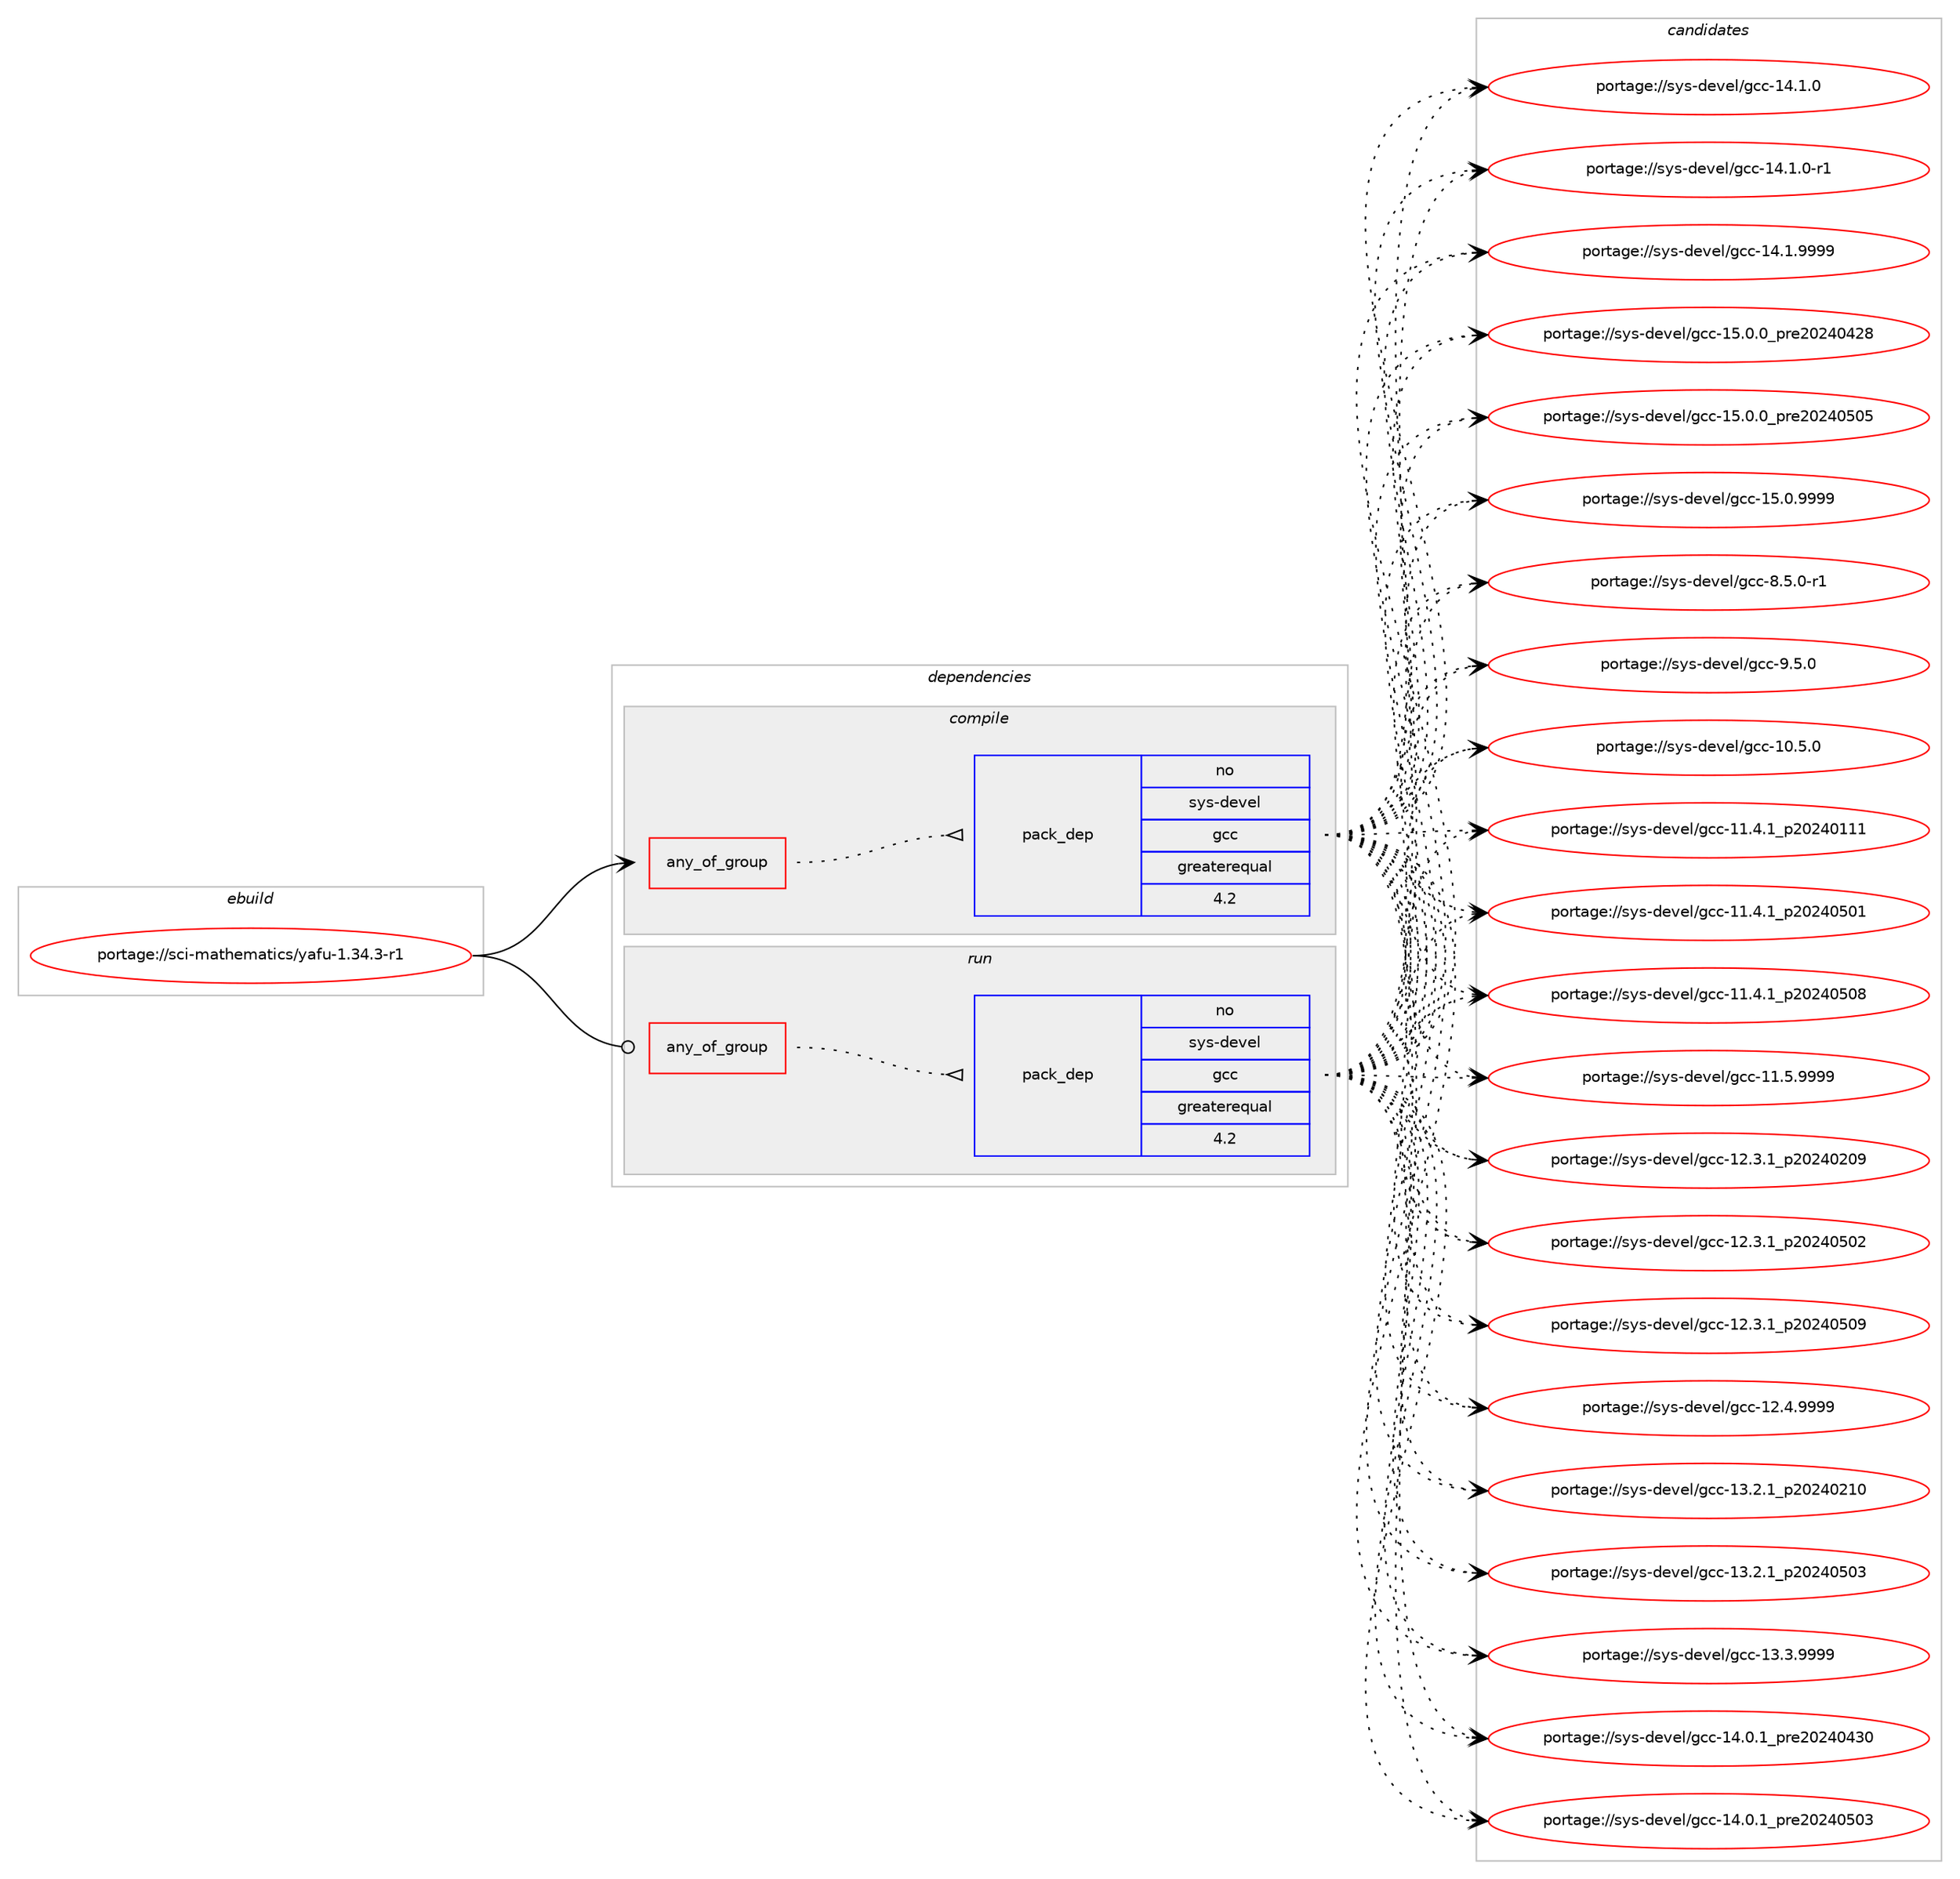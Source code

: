 digraph prolog {

# *************
# Graph options
# *************

newrank=true;
concentrate=true;
compound=true;
graph [rankdir=LR,fontname=Helvetica,fontsize=10,ranksep=1.5];#, ranksep=2.5, nodesep=0.2];
edge  [arrowhead=vee];
node  [fontname=Helvetica,fontsize=10];

# **********
# The ebuild
# **********

subgraph cluster_leftcol {
color=gray;
rank=same;
label=<<i>ebuild</i>>;
id [label="portage://sci-mathematics/yafu-1.34.3-r1", color=red, width=4, href="../sci-mathematics/yafu-1.34.3-r1.svg"];
}

# ****************
# The dependencies
# ****************

subgraph cluster_midcol {
color=gray;
label=<<i>dependencies</i>>;
subgraph cluster_compile {
fillcolor="#eeeeee";
style=filled;
label=<<i>compile</i>>;
subgraph any26 {
dependency1324 [label=<<TABLE BORDER="0" CELLBORDER="1" CELLSPACING="0" CELLPADDING="4"><TR><TD CELLPADDING="10">any_of_group</TD></TR></TABLE>>, shape=none, color=red];subgraph pack406 {
dependency1325 [label=<<TABLE BORDER="0" CELLBORDER="1" CELLSPACING="0" CELLPADDING="4" WIDTH="220"><TR><TD ROWSPAN="6" CELLPADDING="30">pack_dep</TD></TR><TR><TD WIDTH="110">no</TD></TR><TR><TD>sys-devel</TD></TR><TR><TD>gcc</TD></TR><TR><TD>greaterequal</TD></TR><TR><TD>4.2</TD></TR></TABLE>>, shape=none, color=blue];
}
dependency1324:e -> dependency1325:w [weight=20,style="dotted",arrowhead="oinv"];
# *** BEGIN UNKNOWN DEPENDENCY TYPE (TODO) ***
# dependency1324 -> package_dependency(portage://sci-mathematics/yafu-1.34.3-r1,install,no,sys-devel,clang-runtime,none,[,,],any_different_slot,[use(enable(openmp),none)])
# *** END UNKNOWN DEPENDENCY TYPE (TODO) ***

}
id:e -> dependency1324:w [weight=20,style="solid",arrowhead="vee"];
# *** BEGIN UNKNOWN DEPENDENCY TYPE (TODO) ***
# id -> package_dependency(portage://sci-mathematics/yafu-1.34.3-r1,install,no,dev-libs,gmp,none,[,,],[slot(0),equal],[])
# *** END UNKNOWN DEPENDENCY TYPE (TODO) ***

# *** BEGIN UNKNOWN DEPENDENCY TYPE (TODO) ***
# id -> package_dependency(portage://sci-mathematics/yafu-1.34.3-r1,install,no,sci-mathematics,gmp-ecm,none,[,,],[],[])
# *** END UNKNOWN DEPENDENCY TYPE (TODO) ***

}
subgraph cluster_compileandrun {
fillcolor="#eeeeee";
style=filled;
label=<<i>compile and run</i>>;
}
subgraph cluster_run {
fillcolor="#eeeeee";
style=filled;
label=<<i>run</i>>;
subgraph any27 {
dependency1326 [label=<<TABLE BORDER="0" CELLBORDER="1" CELLSPACING="0" CELLPADDING="4"><TR><TD CELLPADDING="10">any_of_group</TD></TR></TABLE>>, shape=none, color=red];subgraph pack407 {
dependency1327 [label=<<TABLE BORDER="0" CELLBORDER="1" CELLSPACING="0" CELLPADDING="4" WIDTH="220"><TR><TD ROWSPAN="6" CELLPADDING="30">pack_dep</TD></TR><TR><TD WIDTH="110">no</TD></TR><TR><TD>sys-devel</TD></TR><TR><TD>gcc</TD></TR><TR><TD>greaterequal</TD></TR><TR><TD>4.2</TD></TR></TABLE>>, shape=none, color=blue];
}
dependency1326:e -> dependency1327:w [weight=20,style="dotted",arrowhead="oinv"];
# *** BEGIN UNKNOWN DEPENDENCY TYPE (TODO) ***
# dependency1326 -> package_dependency(portage://sci-mathematics/yafu-1.34.3-r1,run,no,sys-devel,clang-runtime,none,[,,],any_different_slot,[use(enable(openmp),none)])
# *** END UNKNOWN DEPENDENCY TYPE (TODO) ***

}
id:e -> dependency1326:w [weight=20,style="solid",arrowhead="odot"];
# *** BEGIN UNKNOWN DEPENDENCY TYPE (TODO) ***
# id -> package_dependency(portage://sci-mathematics/yafu-1.34.3-r1,run,no,dev-libs,gmp,none,[,,],[slot(0),equal],[])
# *** END UNKNOWN DEPENDENCY TYPE (TODO) ***

# *** BEGIN UNKNOWN DEPENDENCY TYPE (TODO) ***
# id -> package_dependency(portage://sci-mathematics/yafu-1.34.3-r1,run,no,sci-mathematics,gmp-ecm,none,[,,],[],[])
# *** END UNKNOWN DEPENDENCY TYPE (TODO) ***

}
}

# **************
# The candidates
# **************

subgraph cluster_choices {
rank=same;
color=gray;
label=<<i>candidates</i>>;

subgraph choice406 {
color=black;
nodesep=1;
choice1151211154510010111810110847103999945494846534648 [label="portage://sys-devel/gcc-10.5.0", color=red, width=4,href="../sys-devel/gcc-10.5.0.svg"];
choice1151211154510010111810110847103999945494946524649951125048505248494949 [label="portage://sys-devel/gcc-11.4.1_p20240111", color=red, width=4,href="../sys-devel/gcc-11.4.1_p20240111.svg"];
choice1151211154510010111810110847103999945494946524649951125048505248534849 [label="portage://sys-devel/gcc-11.4.1_p20240501", color=red, width=4,href="../sys-devel/gcc-11.4.1_p20240501.svg"];
choice1151211154510010111810110847103999945494946524649951125048505248534856 [label="portage://sys-devel/gcc-11.4.1_p20240508", color=red, width=4,href="../sys-devel/gcc-11.4.1_p20240508.svg"];
choice1151211154510010111810110847103999945494946534657575757 [label="portage://sys-devel/gcc-11.5.9999", color=red, width=4,href="../sys-devel/gcc-11.5.9999.svg"];
choice1151211154510010111810110847103999945495046514649951125048505248504857 [label="portage://sys-devel/gcc-12.3.1_p20240209", color=red, width=4,href="../sys-devel/gcc-12.3.1_p20240209.svg"];
choice1151211154510010111810110847103999945495046514649951125048505248534850 [label="portage://sys-devel/gcc-12.3.1_p20240502", color=red, width=4,href="../sys-devel/gcc-12.3.1_p20240502.svg"];
choice1151211154510010111810110847103999945495046514649951125048505248534857 [label="portage://sys-devel/gcc-12.3.1_p20240509", color=red, width=4,href="../sys-devel/gcc-12.3.1_p20240509.svg"];
choice1151211154510010111810110847103999945495046524657575757 [label="portage://sys-devel/gcc-12.4.9999", color=red, width=4,href="../sys-devel/gcc-12.4.9999.svg"];
choice1151211154510010111810110847103999945495146504649951125048505248504948 [label="portage://sys-devel/gcc-13.2.1_p20240210", color=red, width=4,href="../sys-devel/gcc-13.2.1_p20240210.svg"];
choice1151211154510010111810110847103999945495146504649951125048505248534851 [label="portage://sys-devel/gcc-13.2.1_p20240503", color=red, width=4,href="../sys-devel/gcc-13.2.1_p20240503.svg"];
choice1151211154510010111810110847103999945495146514657575757 [label="portage://sys-devel/gcc-13.3.9999", color=red, width=4,href="../sys-devel/gcc-13.3.9999.svg"];
choice1151211154510010111810110847103999945495246484649951121141015048505248525148 [label="portage://sys-devel/gcc-14.0.1_pre20240430", color=red, width=4,href="../sys-devel/gcc-14.0.1_pre20240430.svg"];
choice1151211154510010111810110847103999945495246484649951121141015048505248534851 [label="portage://sys-devel/gcc-14.0.1_pre20240503", color=red, width=4,href="../sys-devel/gcc-14.0.1_pre20240503.svg"];
choice1151211154510010111810110847103999945495246494648 [label="portage://sys-devel/gcc-14.1.0", color=red, width=4,href="../sys-devel/gcc-14.1.0.svg"];
choice11512111545100101118101108471039999454952464946484511449 [label="portage://sys-devel/gcc-14.1.0-r1", color=red, width=4,href="../sys-devel/gcc-14.1.0-r1.svg"];
choice1151211154510010111810110847103999945495246494657575757 [label="portage://sys-devel/gcc-14.1.9999", color=red, width=4,href="../sys-devel/gcc-14.1.9999.svg"];
choice1151211154510010111810110847103999945495346484648951121141015048505248525056 [label="portage://sys-devel/gcc-15.0.0_pre20240428", color=red, width=4,href="../sys-devel/gcc-15.0.0_pre20240428.svg"];
choice1151211154510010111810110847103999945495346484648951121141015048505248534853 [label="portage://sys-devel/gcc-15.0.0_pre20240505", color=red, width=4,href="../sys-devel/gcc-15.0.0_pre20240505.svg"];
choice1151211154510010111810110847103999945495346484657575757 [label="portage://sys-devel/gcc-15.0.9999", color=red, width=4,href="../sys-devel/gcc-15.0.9999.svg"];
choice115121115451001011181011084710399994556465346484511449 [label="portage://sys-devel/gcc-8.5.0-r1", color=red, width=4,href="../sys-devel/gcc-8.5.0-r1.svg"];
choice11512111545100101118101108471039999455746534648 [label="portage://sys-devel/gcc-9.5.0", color=red, width=4,href="../sys-devel/gcc-9.5.0.svg"];
dependency1325:e -> choice1151211154510010111810110847103999945494846534648:w [style=dotted,weight="100"];
dependency1325:e -> choice1151211154510010111810110847103999945494946524649951125048505248494949:w [style=dotted,weight="100"];
dependency1325:e -> choice1151211154510010111810110847103999945494946524649951125048505248534849:w [style=dotted,weight="100"];
dependency1325:e -> choice1151211154510010111810110847103999945494946524649951125048505248534856:w [style=dotted,weight="100"];
dependency1325:e -> choice1151211154510010111810110847103999945494946534657575757:w [style=dotted,weight="100"];
dependency1325:e -> choice1151211154510010111810110847103999945495046514649951125048505248504857:w [style=dotted,weight="100"];
dependency1325:e -> choice1151211154510010111810110847103999945495046514649951125048505248534850:w [style=dotted,weight="100"];
dependency1325:e -> choice1151211154510010111810110847103999945495046514649951125048505248534857:w [style=dotted,weight="100"];
dependency1325:e -> choice1151211154510010111810110847103999945495046524657575757:w [style=dotted,weight="100"];
dependency1325:e -> choice1151211154510010111810110847103999945495146504649951125048505248504948:w [style=dotted,weight="100"];
dependency1325:e -> choice1151211154510010111810110847103999945495146504649951125048505248534851:w [style=dotted,weight="100"];
dependency1325:e -> choice1151211154510010111810110847103999945495146514657575757:w [style=dotted,weight="100"];
dependency1325:e -> choice1151211154510010111810110847103999945495246484649951121141015048505248525148:w [style=dotted,weight="100"];
dependency1325:e -> choice1151211154510010111810110847103999945495246484649951121141015048505248534851:w [style=dotted,weight="100"];
dependency1325:e -> choice1151211154510010111810110847103999945495246494648:w [style=dotted,weight="100"];
dependency1325:e -> choice11512111545100101118101108471039999454952464946484511449:w [style=dotted,weight="100"];
dependency1325:e -> choice1151211154510010111810110847103999945495246494657575757:w [style=dotted,weight="100"];
dependency1325:e -> choice1151211154510010111810110847103999945495346484648951121141015048505248525056:w [style=dotted,weight="100"];
dependency1325:e -> choice1151211154510010111810110847103999945495346484648951121141015048505248534853:w [style=dotted,weight="100"];
dependency1325:e -> choice1151211154510010111810110847103999945495346484657575757:w [style=dotted,weight="100"];
dependency1325:e -> choice115121115451001011181011084710399994556465346484511449:w [style=dotted,weight="100"];
dependency1325:e -> choice11512111545100101118101108471039999455746534648:w [style=dotted,weight="100"];
}
subgraph choice407 {
color=black;
nodesep=1;
choice1151211154510010111810110847103999945494846534648 [label="portage://sys-devel/gcc-10.5.0", color=red, width=4,href="../sys-devel/gcc-10.5.0.svg"];
choice1151211154510010111810110847103999945494946524649951125048505248494949 [label="portage://sys-devel/gcc-11.4.1_p20240111", color=red, width=4,href="../sys-devel/gcc-11.4.1_p20240111.svg"];
choice1151211154510010111810110847103999945494946524649951125048505248534849 [label="portage://sys-devel/gcc-11.4.1_p20240501", color=red, width=4,href="../sys-devel/gcc-11.4.1_p20240501.svg"];
choice1151211154510010111810110847103999945494946524649951125048505248534856 [label="portage://sys-devel/gcc-11.4.1_p20240508", color=red, width=4,href="../sys-devel/gcc-11.4.1_p20240508.svg"];
choice1151211154510010111810110847103999945494946534657575757 [label="portage://sys-devel/gcc-11.5.9999", color=red, width=4,href="../sys-devel/gcc-11.5.9999.svg"];
choice1151211154510010111810110847103999945495046514649951125048505248504857 [label="portage://sys-devel/gcc-12.3.1_p20240209", color=red, width=4,href="../sys-devel/gcc-12.3.1_p20240209.svg"];
choice1151211154510010111810110847103999945495046514649951125048505248534850 [label="portage://sys-devel/gcc-12.3.1_p20240502", color=red, width=4,href="../sys-devel/gcc-12.3.1_p20240502.svg"];
choice1151211154510010111810110847103999945495046514649951125048505248534857 [label="portage://sys-devel/gcc-12.3.1_p20240509", color=red, width=4,href="../sys-devel/gcc-12.3.1_p20240509.svg"];
choice1151211154510010111810110847103999945495046524657575757 [label="portage://sys-devel/gcc-12.4.9999", color=red, width=4,href="../sys-devel/gcc-12.4.9999.svg"];
choice1151211154510010111810110847103999945495146504649951125048505248504948 [label="portage://sys-devel/gcc-13.2.1_p20240210", color=red, width=4,href="../sys-devel/gcc-13.2.1_p20240210.svg"];
choice1151211154510010111810110847103999945495146504649951125048505248534851 [label="portage://sys-devel/gcc-13.2.1_p20240503", color=red, width=4,href="../sys-devel/gcc-13.2.1_p20240503.svg"];
choice1151211154510010111810110847103999945495146514657575757 [label="portage://sys-devel/gcc-13.3.9999", color=red, width=4,href="../sys-devel/gcc-13.3.9999.svg"];
choice1151211154510010111810110847103999945495246484649951121141015048505248525148 [label="portage://sys-devel/gcc-14.0.1_pre20240430", color=red, width=4,href="../sys-devel/gcc-14.0.1_pre20240430.svg"];
choice1151211154510010111810110847103999945495246484649951121141015048505248534851 [label="portage://sys-devel/gcc-14.0.1_pre20240503", color=red, width=4,href="../sys-devel/gcc-14.0.1_pre20240503.svg"];
choice1151211154510010111810110847103999945495246494648 [label="portage://sys-devel/gcc-14.1.0", color=red, width=4,href="../sys-devel/gcc-14.1.0.svg"];
choice11512111545100101118101108471039999454952464946484511449 [label="portage://sys-devel/gcc-14.1.0-r1", color=red, width=4,href="../sys-devel/gcc-14.1.0-r1.svg"];
choice1151211154510010111810110847103999945495246494657575757 [label="portage://sys-devel/gcc-14.1.9999", color=red, width=4,href="../sys-devel/gcc-14.1.9999.svg"];
choice1151211154510010111810110847103999945495346484648951121141015048505248525056 [label="portage://sys-devel/gcc-15.0.0_pre20240428", color=red, width=4,href="../sys-devel/gcc-15.0.0_pre20240428.svg"];
choice1151211154510010111810110847103999945495346484648951121141015048505248534853 [label="portage://sys-devel/gcc-15.0.0_pre20240505", color=red, width=4,href="../sys-devel/gcc-15.0.0_pre20240505.svg"];
choice1151211154510010111810110847103999945495346484657575757 [label="portage://sys-devel/gcc-15.0.9999", color=red, width=4,href="../sys-devel/gcc-15.0.9999.svg"];
choice115121115451001011181011084710399994556465346484511449 [label="portage://sys-devel/gcc-8.5.0-r1", color=red, width=4,href="../sys-devel/gcc-8.5.0-r1.svg"];
choice11512111545100101118101108471039999455746534648 [label="portage://sys-devel/gcc-9.5.0", color=red, width=4,href="../sys-devel/gcc-9.5.0.svg"];
dependency1327:e -> choice1151211154510010111810110847103999945494846534648:w [style=dotted,weight="100"];
dependency1327:e -> choice1151211154510010111810110847103999945494946524649951125048505248494949:w [style=dotted,weight="100"];
dependency1327:e -> choice1151211154510010111810110847103999945494946524649951125048505248534849:w [style=dotted,weight="100"];
dependency1327:e -> choice1151211154510010111810110847103999945494946524649951125048505248534856:w [style=dotted,weight="100"];
dependency1327:e -> choice1151211154510010111810110847103999945494946534657575757:w [style=dotted,weight="100"];
dependency1327:e -> choice1151211154510010111810110847103999945495046514649951125048505248504857:w [style=dotted,weight="100"];
dependency1327:e -> choice1151211154510010111810110847103999945495046514649951125048505248534850:w [style=dotted,weight="100"];
dependency1327:e -> choice1151211154510010111810110847103999945495046514649951125048505248534857:w [style=dotted,weight="100"];
dependency1327:e -> choice1151211154510010111810110847103999945495046524657575757:w [style=dotted,weight="100"];
dependency1327:e -> choice1151211154510010111810110847103999945495146504649951125048505248504948:w [style=dotted,weight="100"];
dependency1327:e -> choice1151211154510010111810110847103999945495146504649951125048505248534851:w [style=dotted,weight="100"];
dependency1327:e -> choice1151211154510010111810110847103999945495146514657575757:w [style=dotted,weight="100"];
dependency1327:e -> choice1151211154510010111810110847103999945495246484649951121141015048505248525148:w [style=dotted,weight="100"];
dependency1327:e -> choice1151211154510010111810110847103999945495246484649951121141015048505248534851:w [style=dotted,weight="100"];
dependency1327:e -> choice1151211154510010111810110847103999945495246494648:w [style=dotted,weight="100"];
dependency1327:e -> choice11512111545100101118101108471039999454952464946484511449:w [style=dotted,weight="100"];
dependency1327:e -> choice1151211154510010111810110847103999945495246494657575757:w [style=dotted,weight="100"];
dependency1327:e -> choice1151211154510010111810110847103999945495346484648951121141015048505248525056:w [style=dotted,weight="100"];
dependency1327:e -> choice1151211154510010111810110847103999945495346484648951121141015048505248534853:w [style=dotted,weight="100"];
dependency1327:e -> choice1151211154510010111810110847103999945495346484657575757:w [style=dotted,weight="100"];
dependency1327:e -> choice115121115451001011181011084710399994556465346484511449:w [style=dotted,weight="100"];
dependency1327:e -> choice11512111545100101118101108471039999455746534648:w [style=dotted,weight="100"];
}
}

}
